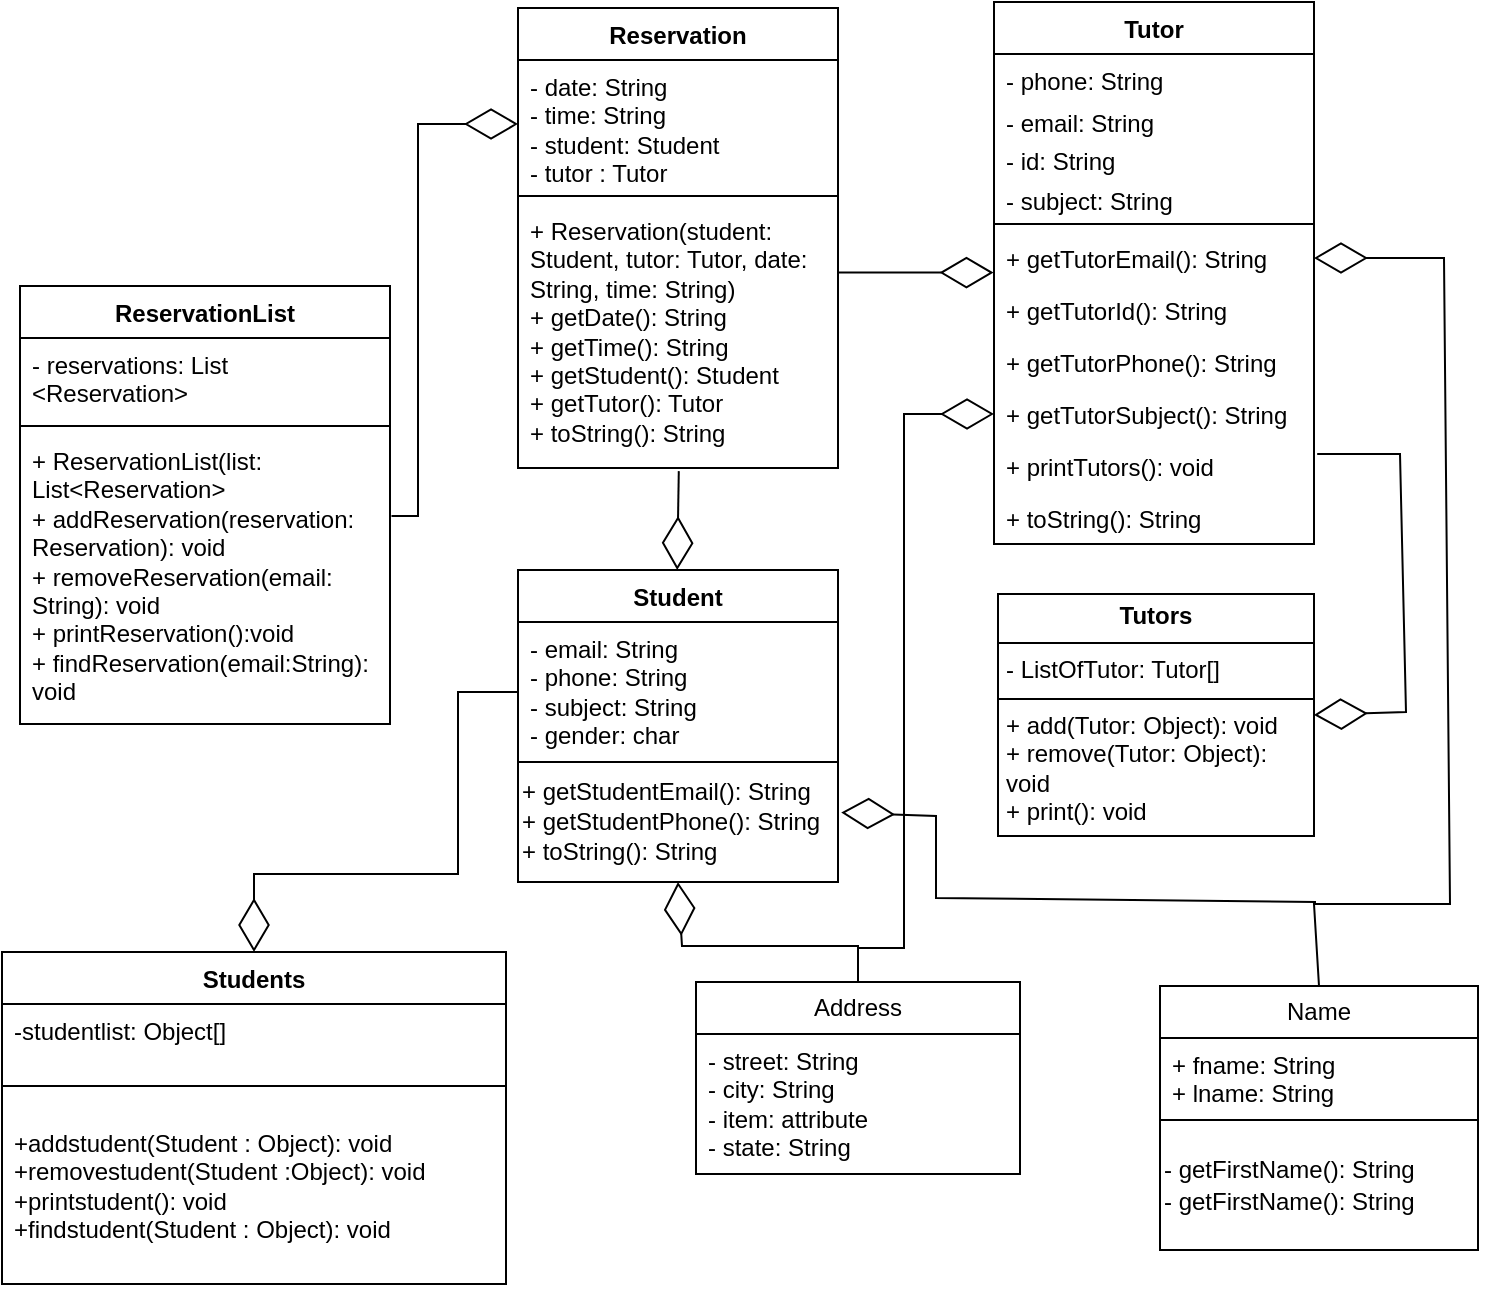<mxfile version="24.5.3" type="google">
  <diagram name="Page-1" id="9Lwrpb4fF7fJYV08E_gt">
    <mxGraphModel grid="0" page="0" gridSize="10" guides="1" tooltips="1" connect="1" arrows="1" fold="1" pageScale="1" pageWidth="850" pageHeight="1100" math="0" shadow="0">
      <root>
        <mxCell id="0" />
        <mxCell id="1" parent="0" />
        <mxCell id="FvzlB20X-jvDsnAxi1uD-1" value="Reservation" style="swimlane;fontStyle=1;align=center;verticalAlign=top;childLayout=stackLayout;horizontal=1;startSize=26;horizontalStack=0;resizeParent=1;resizeParentMax=0;resizeLast=0;collapsible=1;marginBottom=0;whiteSpace=wrap;html=1;" vertex="1" parent="1">
          <mxGeometry x="-317" y="-137" width="160" height="230" as="geometry">
            <mxRectangle x="-357" y="-64" width="95" height="26" as="alternateBounds" />
          </mxGeometry>
        </mxCell>
        <mxCell id="FvzlB20X-jvDsnAxi1uD-2" value="- date: String&lt;div&gt;- time: String&lt;/div&gt;&lt;div&gt;- student: Student&lt;/div&gt;&lt;div&gt;- tutor : Tutor&lt;/div&gt;" style="text;strokeColor=none;fillColor=none;align=left;verticalAlign=top;spacingLeft=4;spacingRight=4;overflow=hidden;rotatable=0;points=[[0,0.5],[1,0.5]];portConstraint=eastwest;whiteSpace=wrap;html=1;" vertex="1" parent="FvzlB20X-jvDsnAxi1uD-1">
          <mxGeometry y="26" width="160" height="64" as="geometry" />
        </mxCell>
        <mxCell id="FvzlB20X-jvDsnAxi1uD-3" value="" style="line;strokeWidth=1;fillColor=none;align=left;verticalAlign=middle;spacingTop=-1;spacingLeft=3;spacingRight=3;rotatable=0;labelPosition=right;points=[];portConstraint=eastwest;strokeColor=inherit;" vertex="1" parent="FvzlB20X-jvDsnAxi1uD-1">
          <mxGeometry y="90" width="160" height="8" as="geometry" />
        </mxCell>
        <mxCell id="FvzlB20X-jvDsnAxi1uD-4" value="&lt;div&gt;+ Reservation(student: Student, tutor: Tutor, date: String, time: String)&lt;span style=&quot;background-color: initial;&quot;&gt;&lt;br&gt;&lt;/span&gt;&lt;/div&gt;&lt;div&gt;&lt;span style=&quot;background-color: initial;&quot;&gt;+ getDate(): String&lt;/span&gt;&lt;br&gt;&lt;/div&gt;&lt;div&gt;+ getTime(): String&lt;/div&gt;&lt;div&gt;+ getStudent(): Student&lt;/div&gt;&lt;div&gt;+ getTutor(): Tutor&lt;/div&gt;&lt;div&gt;+ toString(): String&lt;/div&gt;" style="text;strokeColor=none;fillColor=none;align=left;verticalAlign=top;spacingLeft=4;spacingRight=4;overflow=hidden;rotatable=0;points=[[0,0.5],[1,0.5]];portConstraint=eastwest;whiteSpace=wrap;html=1;" vertex="1" parent="FvzlB20X-jvDsnAxi1uD-1">
          <mxGeometry y="98" width="160" height="132" as="geometry" />
        </mxCell>
        <mxCell id="zL9nkyC8BAiKEJBfp9le-2" value="&lt;p style=&quot;margin:0px;margin-top:4px;text-align:center;&quot;&gt;&lt;b&gt;Tutors&lt;/b&gt;&lt;/p&gt;&lt;hr size=&quot;1&quot; style=&quot;border-style:solid;&quot;&gt;&lt;p style=&quot;margin:0px;margin-left:4px;&quot;&gt;- ListOfTutor: Tutor[]&lt;/p&gt;&lt;hr size=&quot;1&quot; style=&quot;border-style:solid;&quot;&gt;&lt;p style=&quot;margin:0px;margin-left:4px;&quot;&gt;+ add(Tutor: Object): void&lt;/p&gt;&lt;p style=&quot;margin:0px;margin-left:4px;&quot;&gt;+ remove(Tutor: Object): void&lt;/p&gt;&lt;p style=&quot;margin:0px;margin-left:4px;&quot;&gt;+ print(): void&lt;/p&gt;" style="verticalAlign=top;align=left;overflow=fill;html=1;whiteSpace=wrap;" vertex="1" parent="1">
          <mxGeometry x="-77" y="156" width="158" height="121" as="geometry" />
        </mxCell>
        <mxCell id="0yvCkCHlPhaLkEJ03H6k-12" value="Name" style="swimlane;fontStyle=0;childLayout=stackLayout;horizontal=1;startSize=26;fillColor=none;horizontalStack=0;resizeParent=1;resizeParentMax=0;resizeLast=0;collapsible=1;marginBottom=0;whiteSpace=wrap;html=1;" vertex="1" parent="1">
          <mxGeometry x="4" y="352" width="159" height="132" as="geometry" />
        </mxCell>
        <mxCell id="0yvCkCHlPhaLkEJ03H6k-13" value="+ fname: String&lt;div&gt;+ lname: String&lt;br&gt;&lt;/div&gt;" style="text;strokeColor=none;fillColor=none;align=left;verticalAlign=top;spacingLeft=4;spacingRight=4;overflow=hidden;rotatable=0;points=[[0,0.5],[1,0.5]];portConstraint=eastwest;whiteSpace=wrap;html=1;" vertex="1" parent="0yvCkCHlPhaLkEJ03H6k-12">
          <mxGeometry y="26" width="159" height="41" as="geometry" />
        </mxCell>
        <mxCell id="buH7NvQmNdbYgLshHchf-17" value="&lt;div style=&quot;line-height: 30%;&quot;&gt;&lt;pre style=&quot;line-height: 30%;&quot;&gt;&lt;font style=&quot;font-size: 12px; background-color: rgb(255, 255, 255);&quot; face=&quot;Helvetica&quot;&gt;- getFirstName(): String&lt;/font&gt;&lt;/pre&gt;&lt;pre style=&quot;line-height: 30%;&quot;&gt;&lt;pre style=&quot;line-height: 30%;&quot;&gt;&lt;font face=&quot;Helvetica&quot;&gt;- getFirstName(): String&lt;/font&gt;&lt;/pre&gt;&lt;/pre&gt;&lt;/div&gt;" style="whiteSpace=wrap;html=1;align=left;" vertex="1" parent="0yvCkCHlPhaLkEJ03H6k-12">
          <mxGeometry y="67" width="159" height="65" as="geometry" />
        </mxCell>
        <mxCell id="0yvCkCHlPhaLkEJ03H6k-16" value="Address" style="swimlane;fontStyle=0;childLayout=stackLayout;horizontal=1;startSize=26;fillColor=none;horizontalStack=0;resizeParent=1;resizeParentMax=0;resizeLast=0;collapsible=1;marginBottom=0;whiteSpace=wrap;html=1;" vertex="1" parent="1">
          <mxGeometry x="-228" y="350" width="162" height="96" as="geometry" />
        </mxCell>
        <mxCell id="0yvCkCHlPhaLkEJ03H6k-17" value="- street: String&lt;div&gt;- city: String&lt;br&gt;&lt;/div&gt;&lt;div&gt;- item: attribute&lt;br&gt;&lt;/div&gt;&lt;div&gt;- state: String&lt;br&gt;&lt;/div&gt;" style="text;strokeColor=none;fillColor=none;align=left;verticalAlign=top;spacingLeft=4;spacingRight=4;overflow=hidden;rotatable=0;points=[[0,0.5],[1,0.5]];portConstraint=eastwest;whiteSpace=wrap;html=1;" vertex="1" parent="0yvCkCHlPhaLkEJ03H6k-16">
          <mxGeometry y="26" width="162" height="70" as="geometry" />
        </mxCell>
        <mxCell id="buH7NvQmNdbYgLshHchf-5" value="Student" style="swimlane;fontStyle=1;align=center;verticalAlign=top;childLayout=stackLayout;horizontal=1;startSize=26;horizontalStack=0;resizeParent=1;resizeParentMax=0;resizeLast=0;collapsible=1;marginBottom=0;whiteSpace=wrap;html=1;" vertex="1" parent="1">
          <mxGeometry x="-317" y="144" width="160" height="156" as="geometry" />
        </mxCell>
        <mxCell id="buH7NvQmNdbYgLshHchf-6" value="- email: String&lt;div&gt;- phone: String&lt;/div&gt;&lt;div&gt;- subject: String&lt;/div&gt;&lt;div&gt;- gender: char&lt;br&gt;&lt;div&gt;&lt;br&gt;&lt;/div&gt;&lt;/div&gt;" style="text;strokeColor=none;fillColor=none;align=left;verticalAlign=top;spacingLeft=4;spacingRight=4;overflow=hidden;rotatable=0;points=[[0,0.5],[1,0.5]];portConstraint=eastwest;whiteSpace=wrap;html=1;" vertex="1" parent="buH7NvQmNdbYgLshHchf-5">
          <mxGeometry y="26" width="160" height="70" as="geometry" />
        </mxCell>
        <mxCell id="buH7NvQmNdbYgLshHchf-10" value="&lt;span style=&quot;background-color: rgb(255, 255, 255);&quot;&gt;&lt;font style=&quot;font-size: 12px;&quot;&gt;+&amp;nbsp;getStudentEmail(): String&lt;/font&gt;&lt;/span&gt;&lt;div&gt;&lt;font style=&quot;font-size: 12px;&quot;&gt;&lt;span style=&quot;background-color: rgb(255, 255, 255);&quot;&gt;+&amp;nbsp;&lt;/span&gt;&lt;span style=&quot;background-color: rgb(255, 255, 255);&quot;&gt;&lt;font style=&quot;font-size: 12px;&quot; face=&quot;Helvetica&quot;&gt;getStudentPhone(): String&lt;/font&gt;&lt;/span&gt;&lt;/font&gt;&lt;/div&gt;&lt;div&gt;&lt;font style=&quot;font-size: 12px;&quot;&gt;+ toString(): String&lt;/font&gt;&lt;span style=&quot;font-size: 9.8pt; background-color: rgb(255, 255, 255);&quot;&gt;&lt;font face=&quot;Helvetica&quot;&gt;&lt;br&gt;&lt;/font&gt;&lt;/span&gt;&lt;/div&gt;" style="whiteSpace=wrap;html=1;align=left;" vertex="1" parent="buH7NvQmNdbYgLshHchf-5">
          <mxGeometry y="96" width="160" height="60" as="geometry" />
        </mxCell>
        <mxCell id="buH7NvQmNdbYgLshHchf-12" value="Students" style="swimlane;fontStyle=1;align=center;verticalAlign=top;childLayout=stackLayout;horizontal=1;startSize=26;horizontalStack=0;resizeParent=1;resizeParentMax=0;resizeLast=0;collapsible=1;marginBottom=0;whiteSpace=wrap;html=1;" vertex="1" parent="1">
          <mxGeometry x="-575" y="335" width="252" height="166" as="geometry" />
        </mxCell>
        <mxCell id="QmXwgkQGhu-zgILOF1Ii-25" value="-studentlist: Object[]" style="text;strokeColor=none;fillColor=none;align=left;verticalAlign=top;spacingLeft=4;spacingRight=4;overflow=hidden;rotatable=0;points=[[0,0.5],[1,0.5]];portConstraint=eastwest;whiteSpace=wrap;html=1;" vertex="1" parent="buH7NvQmNdbYgLshHchf-12">
          <mxGeometry y="26" width="252" height="26" as="geometry" />
        </mxCell>
        <mxCell id="buH7NvQmNdbYgLshHchf-14" value="" style="line;strokeWidth=1;fillColor=none;align=left;verticalAlign=middle;spacingTop=-1;spacingLeft=3;spacingRight=3;rotatable=0;labelPosition=right;points=[];portConstraint=eastwest;strokeColor=inherit;" vertex="1" parent="buH7NvQmNdbYgLshHchf-12">
          <mxGeometry y="52" width="252" height="30" as="geometry" />
        </mxCell>
        <mxCell id="QmXwgkQGhu-zgILOF1Ii-26" value="+addstudent(Student : Object): void&lt;div&gt;+removestudent(Student :Object): void&lt;/div&gt;&lt;div&gt;+printstudent(): void&lt;/div&gt;&lt;div&gt;+findstudent(Student : Object): void&lt;/div&gt;" style="text;strokeColor=none;fillColor=none;align=left;verticalAlign=top;spacingLeft=4;spacingRight=4;overflow=hidden;rotatable=0;points=[[0,0.5],[1,0.5]];portConstraint=eastwest;whiteSpace=wrap;html=1;" vertex="1" parent="buH7NvQmNdbYgLshHchf-12">
          <mxGeometry y="82" width="252" height="84" as="geometry" />
        </mxCell>
        <mxCell id="v_yS_KyCs1fkbFJXZNkY-1" value="Tutor" style="swimlane;fontStyle=1;align=center;verticalAlign=top;childLayout=stackLayout;horizontal=1;startSize=26;horizontalStack=0;resizeParent=1;resizeParentMax=0;resizeLast=0;collapsible=1;marginBottom=0;whiteSpace=wrap;html=1;" vertex="1" parent="1">
          <mxGeometry x="-79" y="-140" width="160" height="271" as="geometry" />
        </mxCell>
        <mxCell id="v_yS_KyCs1fkbFJXZNkY-2" value="- phone: String" style="text;strokeColor=none;fillColor=none;align=left;verticalAlign=top;spacingLeft=4;spacingRight=4;overflow=hidden;rotatable=0;points=[[0,0.5],[1,0.5]];portConstraint=eastwest;whiteSpace=wrap;html=1;" vertex="1" parent="v_yS_KyCs1fkbFJXZNkY-1">
          <mxGeometry y="26" width="160" height="21" as="geometry" />
        </mxCell>
        <mxCell id="v_yS_KyCs1fkbFJXZNkY-5" value="- email: String" style="text;strokeColor=none;fillColor=none;align=left;verticalAlign=top;spacingLeft=4;spacingRight=4;overflow=hidden;rotatable=0;points=[[0,0.5],[1,0.5]];portConstraint=eastwest;whiteSpace=wrap;html=1;" vertex="1" parent="v_yS_KyCs1fkbFJXZNkY-1">
          <mxGeometry y="47" width="160" height="19" as="geometry" />
        </mxCell>
        <mxCell id="v_yS_KyCs1fkbFJXZNkY-6" value="- id: String" style="text;strokeColor=none;fillColor=none;align=left;verticalAlign=top;spacingLeft=4;spacingRight=4;overflow=hidden;rotatable=0;points=[[0,0.5],[1,0.5]];portConstraint=eastwest;whiteSpace=wrap;html=1;" vertex="1" parent="v_yS_KyCs1fkbFJXZNkY-1">
          <mxGeometry y="66" width="160" height="20" as="geometry" />
        </mxCell>
        <mxCell id="v_yS_KyCs1fkbFJXZNkY-7" value="- subject: String" style="text;strokeColor=none;fillColor=none;align=left;verticalAlign=top;spacingLeft=4;spacingRight=4;overflow=hidden;rotatable=0;points=[[0,0.5],[1,0.5]];portConstraint=eastwest;whiteSpace=wrap;html=1;" vertex="1" parent="v_yS_KyCs1fkbFJXZNkY-1">
          <mxGeometry y="86" width="160" height="21" as="geometry" />
        </mxCell>
        <mxCell id="v_yS_KyCs1fkbFJXZNkY-3" value="" style="line;strokeWidth=1;fillColor=none;align=left;verticalAlign=middle;spacingTop=-1;spacingLeft=3;spacingRight=3;rotatable=0;labelPosition=right;points=[];portConstraint=eastwest;strokeColor=inherit;" vertex="1" parent="v_yS_KyCs1fkbFJXZNkY-1">
          <mxGeometry y="107" width="160" height="8" as="geometry" />
        </mxCell>
        <mxCell id="v_yS_KyCs1fkbFJXZNkY-4" value="+ getTutorEmail(): String" style="text;strokeColor=none;fillColor=none;align=left;verticalAlign=top;spacingLeft=4;spacingRight=4;overflow=hidden;rotatable=0;points=[[0,0.5],[1,0.5]];portConstraint=eastwest;whiteSpace=wrap;html=1;" vertex="1" parent="v_yS_KyCs1fkbFJXZNkY-1">
          <mxGeometry y="115" width="160" height="26" as="geometry" />
        </mxCell>
        <mxCell id="v_yS_KyCs1fkbFJXZNkY-10" value="+ getTutorId(): String" style="text;strokeColor=none;fillColor=none;align=left;verticalAlign=top;spacingLeft=4;spacingRight=4;overflow=hidden;rotatable=0;points=[[0,0.5],[1,0.5]];portConstraint=eastwest;whiteSpace=wrap;html=1;" vertex="1" parent="v_yS_KyCs1fkbFJXZNkY-1">
          <mxGeometry y="141" width="160" height="26" as="geometry" />
        </mxCell>
        <mxCell id="v_yS_KyCs1fkbFJXZNkY-12" value="+ getTutorPhone(): String" style="text;strokeColor=none;fillColor=none;align=left;verticalAlign=top;spacingLeft=4;spacingRight=4;overflow=hidden;rotatable=0;points=[[0,0.5],[1,0.5]];portConstraint=eastwest;whiteSpace=wrap;html=1;" vertex="1" parent="v_yS_KyCs1fkbFJXZNkY-1">
          <mxGeometry y="167" width="160" height="26" as="geometry" />
        </mxCell>
        <mxCell id="v_yS_KyCs1fkbFJXZNkY-11" value="+ getTutorSubject(): String" style="text;strokeColor=none;fillColor=none;align=left;verticalAlign=top;spacingLeft=4;spacingRight=4;overflow=hidden;rotatable=0;points=[[0,0.5],[1,0.5]];portConstraint=eastwest;whiteSpace=wrap;html=1;" vertex="1" parent="v_yS_KyCs1fkbFJXZNkY-1">
          <mxGeometry y="193" width="160" height="26" as="geometry" />
        </mxCell>
        <mxCell id="v_yS_KyCs1fkbFJXZNkY-9" value="+ printTutors(): void" style="text;strokeColor=none;fillColor=none;align=left;verticalAlign=top;spacingLeft=4;spacingRight=4;overflow=hidden;rotatable=0;points=[[0,0.5],[1,0.5]];portConstraint=eastwest;whiteSpace=wrap;html=1;" vertex="1" parent="v_yS_KyCs1fkbFJXZNkY-1">
          <mxGeometry y="219" width="160" height="26" as="geometry" />
        </mxCell>
        <mxCell id="v_yS_KyCs1fkbFJXZNkY-8" value="+ toString(): String" style="text;strokeColor=none;fillColor=none;align=left;verticalAlign=top;spacingLeft=4;spacingRight=4;overflow=hidden;rotatable=0;points=[[0,0.5],[1,0.5]];portConstraint=eastwest;whiteSpace=wrap;html=1;" vertex="1" parent="v_yS_KyCs1fkbFJXZNkY-1">
          <mxGeometry y="245" width="160" height="26" as="geometry" />
        </mxCell>
        <mxCell id="pZ15M4nVVDkBGaBIenCK-1" value="ReservationList" style="swimlane;fontStyle=1;align=center;verticalAlign=top;childLayout=stackLayout;horizontal=1;startSize=26;horizontalStack=0;resizeParent=1;resizeParentMax=0;resizeLast=0;collapsible=1;marginBottom=0;whiteSpace=wrap;html=1;" vertex="1" parent="1">
          <mxGeometry x="-566" y="2" width="185" height="219" as="geometry" />
        </mxCell>
        <mxCell id="pZ15M4nVVDkBGaBIenCK-2" value="- reservations: List &amp;lt;Reservation&amp;gt;" style="text;strokeColor=none;fillColor=none;align=left;verticalAlign=top;spacingLeft=4;spacingRight=4;overflow=hidden;rotatable=0;points=[[0,0.5],[1,0.5]];portConstraint=eastwest;whiteSpace=wrap;html=1;" vertex="1" parent="pZ15M4nVVDkBGaBIenCK-1">
          <mxGeometry y="26" width="185" height="40" as="geometry" />
        </mxCell>
        <mxCell id="pZ15M4nVVDkBGaBIenCK-3" value="" style="line;strokeWidth=1;fillColor=none;align=left;verticalAlign=middle;spacingTop=-1;spacingLeft=3;spacingRight=3;rotatable=0;labelPosition=right;points=[];portConstraint=eastwest;strokeColor=inherit;" vertex="1" parent="pZ15M4nVVDkBGaBIenCK-1">
          <mxGeometry y="66" width="185" height="8" as="geometry" />
        </mxCell>
        <mxCell id="pZ15M4nVVDkBGaBIenCK-4" value="&lt;div&gt;+ ReservationList(list: List&amp;lt;Reservation&amp;gt;&lt;/div&gt;+ addReservation(reservation: Reservation): void&lt;div&gt;+ removeReservation(email: String): void&lt;/div&gt;&lt;div&gt;+ printReservation():void&lt;/div&gt;&lt;div&gt;+ findReservation(email:String): void&lt;/div&gt;" style="text;strokeColor=none;fillColor=none;align=left;verticalAlign=top;spacingLeft=4;spacingRight=4;overflow=hidden;rotatable=0;points=[[0,0.5],[1,0.5]];portConstraint=eastwest;whiteSpace=wrap;html=1;" vertex="1" parent="pZ15M4nVVDkBGaBIenCK-1">
          <mxGeometry y="74" width="185" height="145" as="geometry" />
        </mxCell>
        <mxCell id="pZ15M4nVVDkBGaBIenCK-6" value="" style="endArrow=diamondThin;endFill=0;endSize=24;html=1;rounded=0;fontSize=12;curved=1;entryX=-0.014;entryY=-0.223;entryDx=0;entryDy=0;entryPerimeter=0;exitX=1.019;exitY=0.259;exitDx=0;exitDy=0;exitPerimeter=0;" edge="1" parent="1">
          <mxGeometry width="160" relative="1" as="geometry">
            <mxPoint x="-157.0" y="-4.732" as="sourcePoint" />
            <mxPoint x="-79.28" y="-4.718" as="targetPoint" />
          </mxGeometry>
        </mxCell>
        <mxCell id="pZ15M4nVVDkBGaBIenCK-7" value="" style="endArrow=diamondThin;endFill=0;endSize=24;html=1;rounded=0;fontSize=12;curved=1;exitX=0.446;exitY=1.006;exitDx=0;exitDy=0;exitPerimeter=0;entryX=0.441;entryY=-0.005;entryDx=0;entryDy=0;entryPerimeter=0;" edge="1" parent="1">
          <mxGeometry width="160" relative="1" as="geometry">
            <mxPoint x="-236.6" y="94.572" as="sourcePoint" />
            <mxPoint x="-237.4" y="144.0" as="targetPoint" />
          </mxGeometry>
        </mxCell>
        <mxCell id="LprNwKiOY_9LrTHZtk3s-3" value="" style="endArrow=diamondThin;endFill=0;endSize=24;html=1;rounded=0;exitX=0.5;exitY=0;exitDx=0;exitDy=0;entryX=1;entryY=0.5;entryDx=0;entryDy=0;" edge="1" parent="1" source="0yvCkCHlPhaLkEJ03H6k-12" target="v_yS_KyCs1fkbFJXZNkY-4">
          <mxGeometry width="160" relative="1" as="geometry">
            <mxPoint x="-286" y="219" as="sourcePoint" />
            <mxPoint x="190" y="94" as="targetPoint" />
            <Array as="points">
              <mxPoint x="81" y="311" />
              <mxPoint x="149" y="311" />
              <mxPoint x="146" y="-12" />
            </Array>
          </mxGeometry>
        </mxCell>
        <mxCell id="LprNwKiOY_9LrTHZtk3s-4" value="" style="endArrow=diamondThin;endFill=0;endSize=24;html=1;rounded=0;entryX=1.01;entryY=0.421;entryDx=0;entryDy=0;entryPerimeter=0;" edge="1" parent="1" target="buH7NvQmNdbYgLshHchf-10">
          <mxGeometry width="160" relative="1" as="geometry">
            <mxPoint x="82" y="310" as="sourcePoint" />
            <mxPoint x="-121" y="292" as="targetPoint" />
            <Array as="points">
              <mxPoint x="-108" y="308" />
              <mxPoint x="-108" y="267" />
            </Array>
          </mxGeometry>
        </mxCell>
        <mxCell id="LprNwKiOY_9LrTHZtk3s-5" value="" style="endArrow=diamondThin;endFill=0;endSize=24;html=1;rounded=0;exitX=0.5;exitY=0;exitDx=0;exitDy=0;entryX=0.5;entryY=1;entryDx=0;entryDy=0;" edge="1" parent="1" source="0yvCkCHlPhaLkEJ03H6k-16" target="buH7NvQmNdbYgLshHchf-5">
          <mxGeometry width="160" relative="1" as="geometry">
            <mxPoint x="-286" y="218" as="sourcePoint" />
            <mxPoint x="-126" y="218" as="targetPoint" />
            <Array as="points">
              <mxPoint x="-147" y="332" />
              <mxPoint x="-235" y="332" />
            </Array>
          </mxGeometry>
        </mxCell>
        <mxCell id="LprNwKiOY_9LrTHZtk3s-6" value="" style="endArrow=diamondThin;endFill=0;endSize=24;html=1;rounded=0;entryX=0;entryY=0.5;entryDx=0;entryDy=0;" edge="1" parent="1" target="v_yS_KyCs1fkbFJXZNkY-11">
          <mxGeometry width="160" relative="1" as="geometry">
            <mxPoint x="-147" y="333" as="sourcePoint" />
            <mxPoint x="-126" y="149" as="targetPoint" />
            <Array as="points">
              <mxPoint x="-124" y="333" />
              <mxPoint x="-124" y="66" />
            </Array>
          </mxGeometry>
        </mxCell>
        <mxCell id="LprNwKiOY_9LrTHZtk3s-7" value="" style="endArrow=diamondThin;endFill=0;endSize=24;html=1;rounded=0;exitX=0;exitY=0.5;exitDx=0;exitDy=0;entryX=0.5;entryY=0;entryDx=0;entryDy=0;" edge="1" parent="1" source="buH7NvQmNdbYgLshHchf-6" target="buH7NvQmNdbYgLshHchf-12">
          <mxGeometry width="160" relative="1" as="geometry">
            <mxPoint x="-286" y="218" as="sourcePoint" />
            <mxPoint x="-126" y="218" as="targetPoint" />
            <Array as="points">
              <mxPoint x="-347" y="205" />
              <mxPoint x="-347" y="296" />
              <mxPoint x="-449" y="296" />
            </Array>
          </mxGeometry>
        </mxCell>
        <mxCell id="LprNwKiOY_9LrTHZtk3s-8" value="" style="endArrow=diamondThin;endFill=0;endSize=24;html=1;rounded=0;exitX=1.004;exitY=0.283;exitDx=0;exitDy=0;exitPerimeter=0;entryX=0;entryY=0.5;entryDx=0;entryDy=0;" edge="1" parent="1" source="pZ15M4nVVDkBGaBIenCK-4" target="FvzlB20X-jvDsnAxi1uD-2">
          <mxGeometry width="160" relative="1" as="geometry">
            <mxPoint x="-286" y="80" as="sourcePoint" />
            <mxPoint x="-126" y="80" as="targetPoint" />
            <Array as="points">
              <mxPoint x="-367" y="117" />
              <mxPoint x="-367" y="-79" />
            </Array>
          </mxGeometry>
        </mxCell>
        <mxCell id="LprNwKiOY_9LrTHZtk3s-10" value="" style="endArrow=diamondThin;endFill=0;endSize=24;html=1;rounded=0;exitX=1.01;exitY=0.267;exitDx=0;exitDy=0;exitPerimeter=0;entryX=1;entryY=0.5;entryDx=0;entryDy=0;" edge="1" parent="1" source="v_yS_KyCs1fkbFJXZNkY-9" target="zL9nkyC8BAiKEJBfp9le-2">
          <mxGeometry width="160" relative="1" as="geometry">
            <mxPoint x="-286" y="80" as="sourcePoint" />
            <mxPoint x="-126" y="80" as="targetPoint" />
            <Array as="points">
              <mxPoint x="124" y="86" />
              <mxPoint x="127" y="215" />
            </Array>
          </mxGeometry>
        </mxCell>
      </root>
    </mxGraphModel>
  </diagram>
</mxfile>
